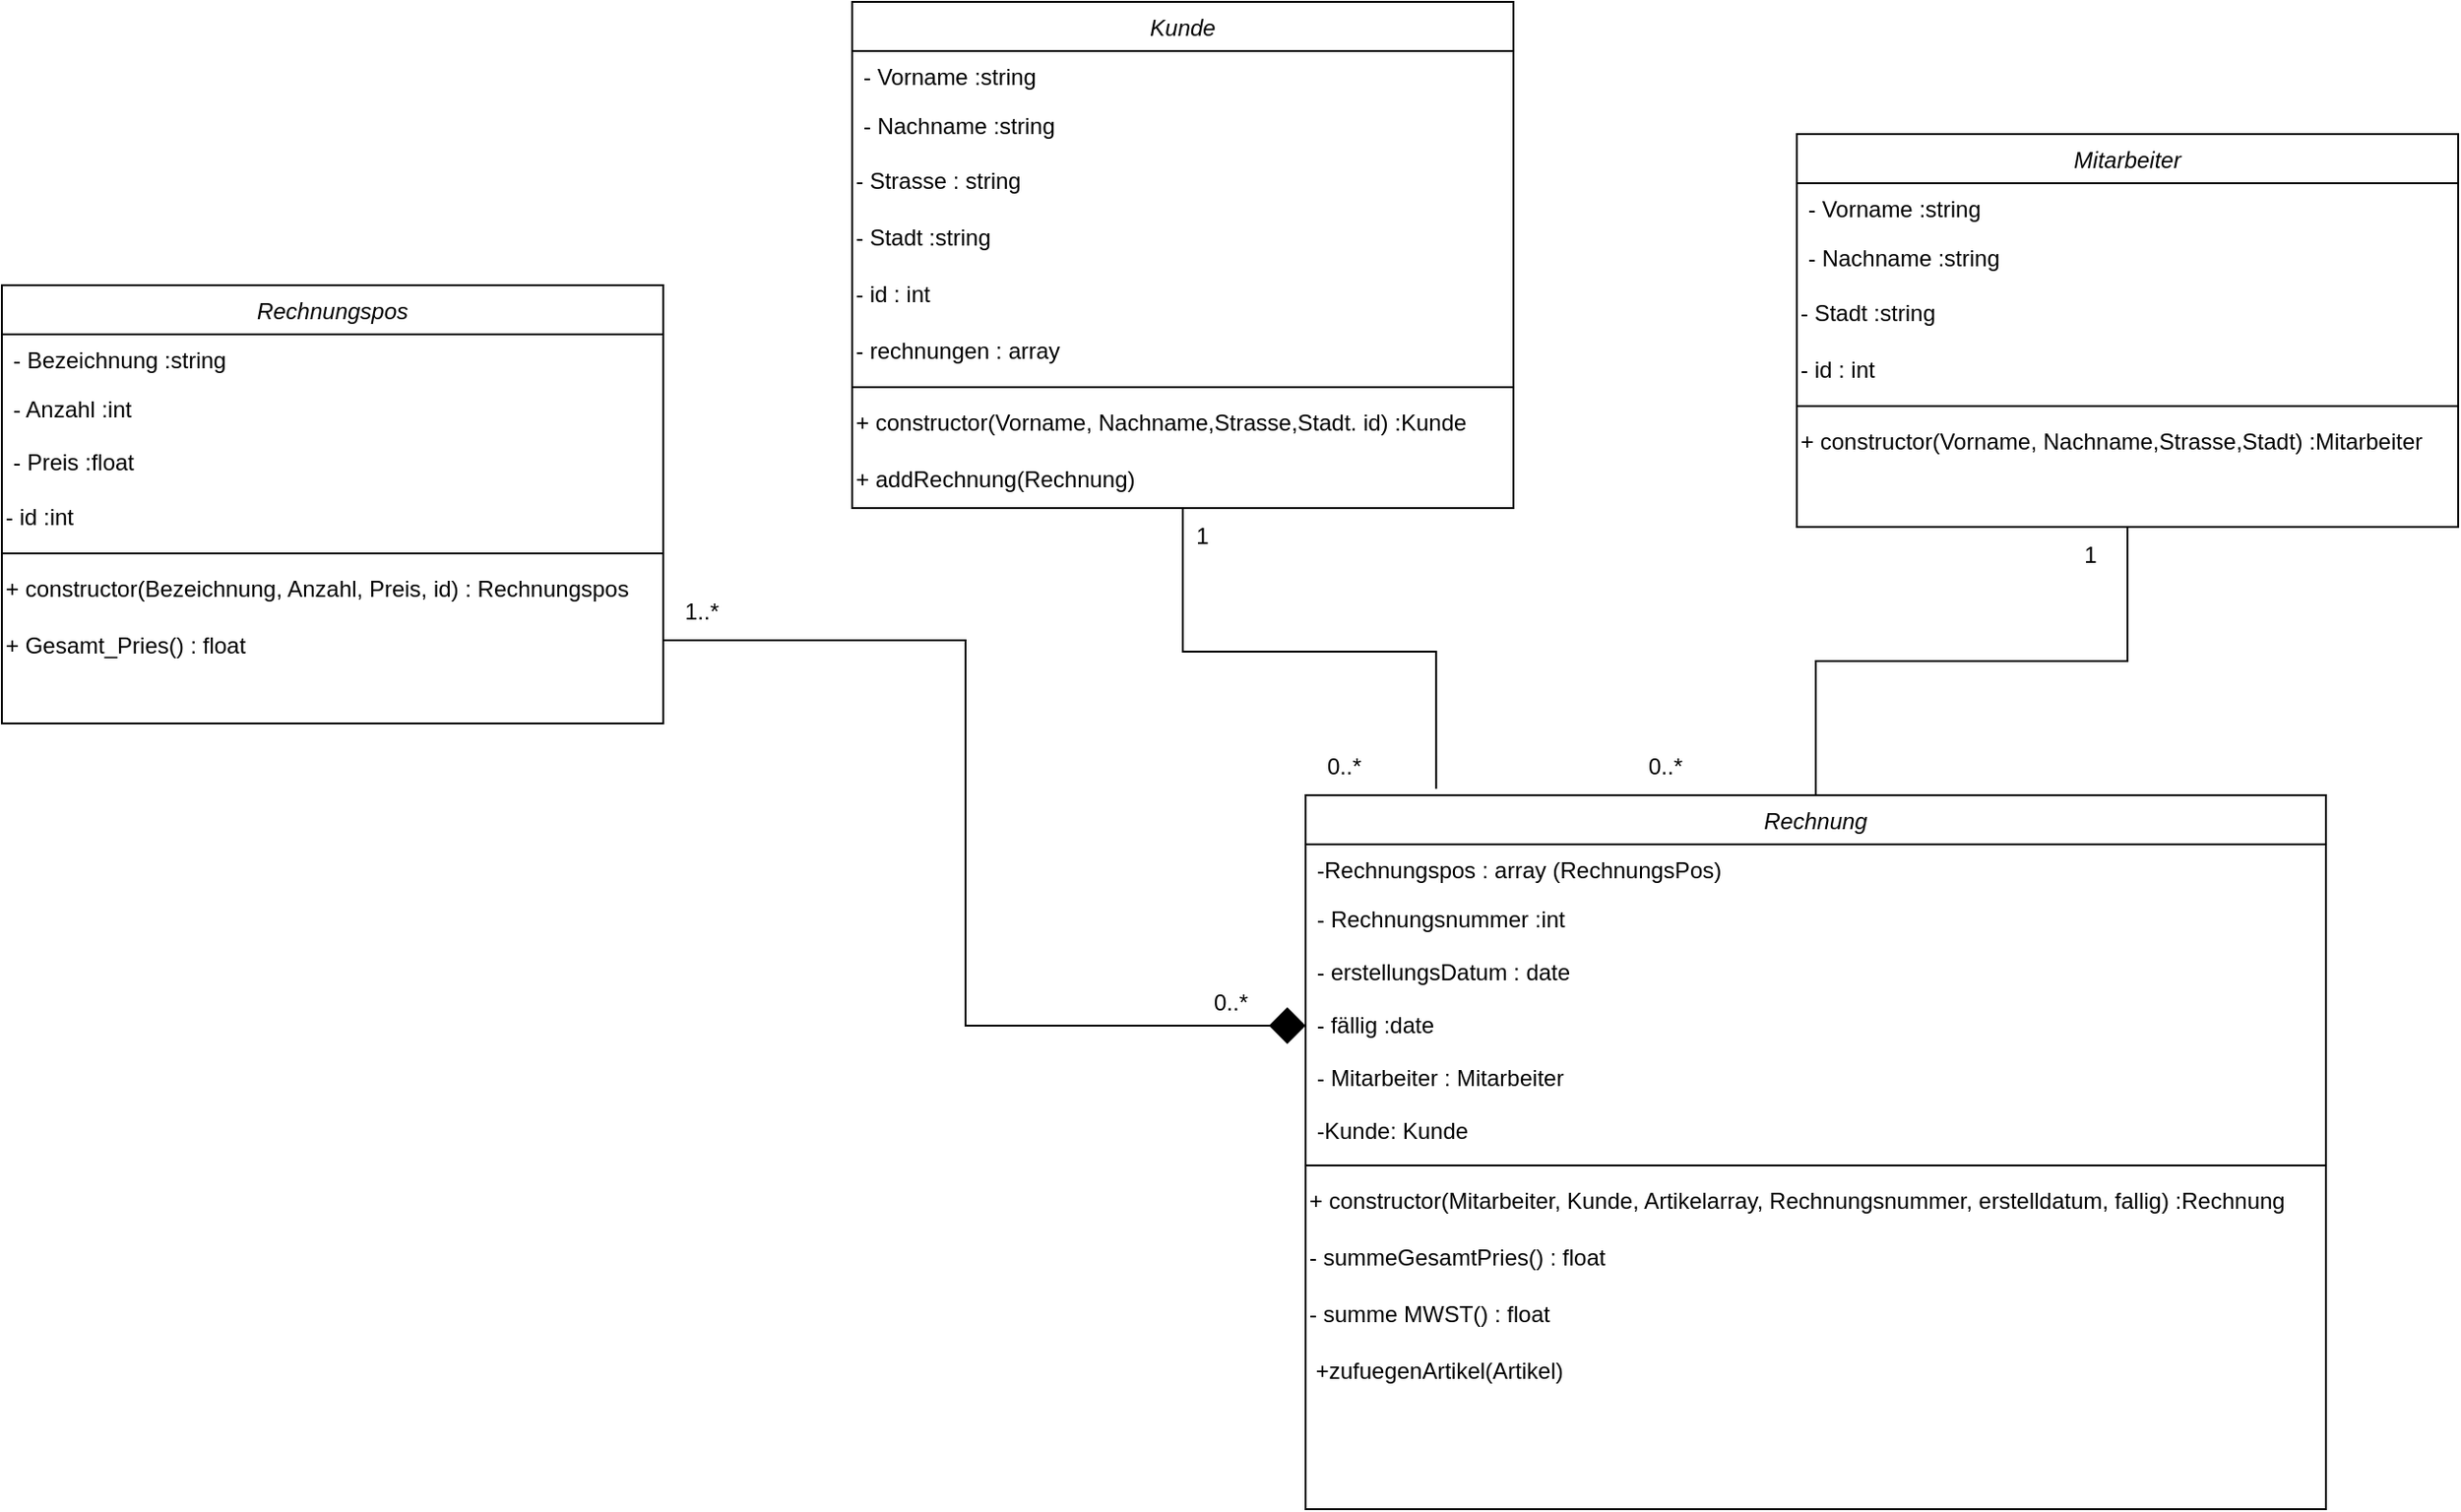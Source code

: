 <mxfile version="20.0.4" type="github">
  <diagram id="C5RBs43oDa-KdzZeNtuy" name="Page-1">
    <mxGraphModel dx="2265" dy="2041" grid="1" gridSize="10" guides="1" tooltips="1" connect="1" arrows="1" fold="1" page="1" pageScale="1" pageWidth="827" pageHeight="1169" math="0" shadow="0">
      <root>
        <mxCell id="WIyWlLk6GJQsqaUBKTNV-0" />
        <mxCell id="WIyWlLk6GJQsqaUBKTNV-1" parent="WIyWlLk6GJQsqaUBKTNV-0" />
        <mxCell id="ctB5kJom32_L0u5bQcOI-38" style="edgeStyle=orthogonalEdgeStyle;rounded=0;orthogonalLoop=1;jettySize=auto;html=1;entryX=0.128;entryY=-0.009;entryDx=0;entryDy=0;entryPerimeter=0;endArrow=none;endFill=0;startArrow=none;startFill=0;" edge="1" parent="WIyWlLk6GJQsqaUBKTNV-1" source="zkfFHV4jXpPFQw0GAbJ--0" target="ctB5kJom32_L0u5bQcOI-29">
          <mxGeometry relative="1" as="geometry" />
        </mxCell>
        <mxCell id="zkfFHV4jXpPFQw0GAbJ--0" value="Kunde" style="swimlane;fontStyle=2;align=center;verticalAlign=top;childLayout=stackLayout;horizontal=1;startSize=26;horizontalStack=0;resizeParent=1;resizeLast=0;collapsible=1;marginBottom=0;rounded=0;shadow=0;strokeWidth=1;" parent="WIyWlLk6GJQsqaUBKTNV-1" vertex="1">
          <mxGeometry x="130" y="-50" width="350" height="268" as="geometry">
            <mxRectangle x="220" y="120" width="160" height="26" as="alternateBounds" />
          </mxGeometry>
        </mxCell>
        <mxCell id="zkfFHV4jXpPFQw0GAbJ--1" value="- Vorname :string" style="text;align=left;verticalAlign=top;spacingLeft=4;spacingRight=4;overflow=hidden;rotatable=0;points=[[0,0.5],[1,0.5]];portConstraint=eastwest;" parent="zkfFHV4jXpPFQw0GAbJ--0" vertex="1">
          <mxGeometry y="26" width="350" height="26" as="geometry" />
        </mxCell>
        <mxCell id="zkfFHV4jXpPFQw0GAbJ--3" value="- Nachname :string&#xa;" style="text;align=left;verticalAlign=top;spacingLeft=4;spacingRight=4;overflow=hidden;rotatable=0;points=[[0,0.5],[1,0.5]];portConstraint=eastwest;rounded=0;shadow=0;html=0;" parent="zkfFHV4jXpPFQw0GAbJ--0" vertex="1">
          <mxGeometry y="52" width="350" height="28" as="geometry" />
        </mxCell>
        <mxCell id="ctB5kJom32_L0u5bQcOI-1" value="- Strasse : string" style="text;html=1;resizable=0;autosize=1;align=left;verticalAlign=middle;points=[];fillColor=none;strokeColor=none;rounded=0;" vertex="1" parent="zkfFHV4jXpPFQw0GAbJ--0">
          <mxGeometry y="80" width="350" height="30" as="geometry" />
        </mxCell>
        <mxCell id="ctB5kJom32_L0u5bQcOI-2" value="- Stadt :string" style="text;html=1;resizable=0;autosize=1;align=left;verticalAlign=middle;points=[];fillColor=none;strokeColor=none;rounded=0;" vertex="1" parent="zkfFHV4jXpPFQw0GAbJ--0">
          <mxGeometry y="110" width="350" height="30" as="geometry" />
        </mxCell>
        <mxCell id="ctB5kJom32_L0u5bQcOI-65" value="- id : int" style="text;html=1;resizable=0;autosize=1;align=left;verticalAlign=middle;points=[];fillColor=none;strokeColor=none;rounded=0;" vertex="1" parent="zkfFHV4jXpPFQw0GAbJ--0">
          <mxGeometry y="140" width="350" height="30" as="geometry" />
        </mxCell>
        <mxCell id="ctB5kJom32_L0u5bQcOI-70" value="- rechnungen : array" style="text;html=1;resizable=0;autosize=1;align=left;verticalAlign=middle;points=[];fillColor=none;strokeColor=none;rounded=0;" vertex="1" parent="zkfFHV4jXpPFQw0GAbJ--0">
          <mxGeometry y="170" width="350" height="30" as="geometry" />
        </mxCell>
        <mxCell id="zkfFHV4jXpPFQw0GAbJ--4" value="" style="line;html=1;strokeWidth=1;align=left;verticalAlign=middle;spacingTop=-1;spacingLeft=3;spacingRight=3;rotatable=0;labelPosition=right;points=[];portConstraint=eastwest;" parent="zkfFHV4jXpPFQw0GAbJ--0" vertex="1">
          <mxGeometry y="200" width="350" height="8" as="geometry" />
        </mxCell>
        <mxCell id="ctB5kJom32_L0u5bQcOI-63" value="+ constructor(Vorname, Nachname,Strasse,Stadt. id) :Kunde" style="text;html=1;resizable=0;autosize=1;align=left;verticalAlign=middle;points=[];fillColor=none;strokeColor=none;rounded=0;" vertex="1" parent="zkfFHV4jXpPFQw0GAbJ--0">
          <mxGeometry y="208" width="350" height="30" as="geometry" />
        </mxCell>
        <mxCell id="ctB5kJom32_L0u5bQcOI-71" value="+ addRechnung(Rechnung)" style="text;html=1;resizable=0;autosize=1;align=left;verticalAlign=middle;points=[];fillColor=none;strokeColor=none;rounded=0;" vertex="1" parent="zkfFHV4jXpPFQw0GAbJ--0">
          <mxGeometry y="238" width="350" height="30" as="geometry" />
        </mxCell>
        <mxCell id="ctB5kJom32_L0u5bQcOI-9" value="Mitarbeiter" style="swimlane;fontStyle=2;align=center;verticalAlign=top;childLayout=stackLayout;horizontal=1;startSize=26;horizontalStack=0;resizeParent=1;resizeLast=0;collapsible=1;marginBottom=0;rounded=0;shadow=0;strokeWidth=1;" vertex="1" parent="WIyWlLk6GJQsqaUBKTNV-1">
          <mxGeometry x="630" y="20" width="350" height="208" as="geometry">
            <mxRectangle x="220" y="120" width="160" height="26" as="alternateBounds" />
          </mxGeometry>
        </mxCell>
        <mxCell id="ctB5kJom32_L0u5bQcOI-10" value="- Vorname :string" style="text;align=left;verticalAlign=top;spacingLeft=4;spacingRight=4;overflow=hidden;rotatable=0;points=[[0,0.5],[1,0.5]];portConstraint=eastwest;" vertex="1" parent="ctB5kJom32_L0u5bQcOI-9">
          <mxGeometry y="26" width="350" height="26" as="geometry" />
        </mxCell>
        <mxCell id="ctB5kJom32_L0u5bQcOI-11" value="- Nachname :string&#xa;" style="text;align=left;verticalAlign=top;spacingLeft=4;spacingRight=4;overflow=hidden;rotatable=0;points=[[0,0.5],[1,0.5]];portConstraint=eastwest;rounded=0;shadow=0;html=0;" vertex="1" parent="ctB5kJom32_L0u5bQcOI-9">
          <mxGeometry y="52" width="350" height="28" as="geometry" />
        </mxCell>
        <mxCell id="ctB5kJom32_L0u5bQcOI-13" value="- Stadt :string" style="text;html=1;resizable=0;autosize=1;align=left;verticalAlign=middle;points=[];fillColor=none;strokeColor=none;rounded=0;" vertex="1" parent="ctB5kJom32_L0u5bQcOI-9">
          <mxGeometry y="80" width="350" height="30" as="geometry" />
        </mxCell>
        <mxCell id="ctB5kJom32_L0u5bQcOI-12" value="- id : int" style="text;html=1;resizable=0;autosize=1;align=left;verticalAlign=middle;points=[];fillColor=none;strokeColor=none;rounded=0;" vertex="1" parent="ctB5kJom32_L0u5bQcOI-9">
          <mxGeometry y="110" width="350" height="30" as="geometry" />
        </mxCell>
        <mxCell id="ctB5kJom32_L0u5bQcOI-14" value="" style="line;html=1;strokeWidth=1;align=left;verticalAlign=middle;spacingTop=-1;spacingLeft=3;spacingRight=3;rotatable=0;labelPosition=right;points=[];portConstraint=eastwest;" vertex="1" parent="ctB5kJom32_L0u5bQcOI-9">
          <mxGeometry y="140" width="350" height="8" as="geometry" />
        </mxCell>
        <mxCell id="ctB5kJom32_L0u5bQcOI-64" value="+ constructor(Vorname, Nachname,Strasse,Stadt) :Mitarbeiter" style="text;html=1;resizable=0;autosize=1;align=left;verticalAlign=middle;points=[];fillColor=none;strokeColor=none;rounded=0;" vertex="1" parent="ctB5kJom32_L0u5bQcOI-9">
          <mxGeometry y="148" width="350" height="30" as="geometry" />
        </mxCell>
        <mxCell id="ctB5kJom32_L0u5bQcOI-21" value="Rechnungspos" style="swimlane;fontStyle=2;align=center;verticalAlign=top;childLayout=stackLayout;horizontal=1;startSize=26;horizontalStack=0;resizeParent=1;resizeLast=0;collapsible=1;marginBottom=0;rounded=0;shadow=0;strokeWidth=1;" vertex="1" parent="WIyWlLk6GJQsqaUBKTNV-1">
          <mxGeometry x="-320" y="100" width="350" height="232" as="geometry">
            <mxRectangle x="220" y="120" width="160" height="26" as="alternateBounds" />
          </mxGeometry>
        </mxCell>
        <mxCell id="ctB5kJom32_L0u5bQcOI-16" value="- Bezeichnung :string" style="text;align=left;verticalAlign=top;spacingLeft=4;spacingRight=4;overflow=hidden;rotatable=0;points=[[0,0.5],[1,0.5]];portConstraint=eastwest;" vertex="1" parent="ctB5kJom32_L0u5bQcOI-21">
          <mxGeometry y="26" width="350" height="26" as="geometry" />
        </mxCell>
        <mxCell id="ctB5kJom32_L0u5bQcOI-23" value="- Anzahl :int" style="text;align=left;verticalAlign=top;spacingLeft=4;spacingRight=4;overflow=hidden;rotatable=0;points=[[0,0.5],[1,0.5]];portConstraint=eastwest;rounded=0;shadow=0;html=0;" vertex="1" parent="ctB5kJom32_L0u5bQcOI-21">
          <mxGeometry y="52" width="350" height="28" as="geometry" />
        </mxCell>
        <mxCell id="ctB5kJom32_L0u5bQcOI-17" value="- Preis :float&#xa;" style="text;align=left;verticalAlign=top;spacingLeft=4;spacingRight=4;overflow=hidden;rotatable=0;points=[[0,0.5],[1,0.5]];portConstraint=eastwest;rounded=0;shadow=0;html=0;" vertex="1" parent="ctB5kJom32_L0u5bQcOI-21">
          <mxGeometry y="80" width="350" height="28" as="geometry" />
        </mxCell>
        <mxCell id="ctB5kJom32_L0u5bQcOI-19" value="- id :int" style="text;html=1;resizable=0;autosize=1;align=left;verticalAlign=middle;points=[];fillColor=none;strokeColor=none;rounded=0;" vertex="1" parent="ctB5kJom32_L0u5bQcOI-21">
          <mxGeometry y="108" width="350" height="30" as="geometry" />
        </mxCell>
        <mxCell id="ctB5kJom32_L0u5bQcOI-25" value="" style="line;html=1;strokeWidth=1;align=left;verticalAlign=middle;spacingTop=-1;spacingLeft=3;spacingRight=3;rotatable=0;labelPosition=right;points=[];portConstraint=eastwest;" vertex="1" parent="ctB5kJom32_L0u5bQcOI-21">
          <mxGeometry y="138" width="350" height="8" as="geometry" />
        </mxCell>
        <mxCell id="ctB5kJom32_L0u5bQcOI-61" value="+ constructor(Bezeichnung, Anzahl, Preis, id) : Rechnungspos" style="text;html=1;resizable=0;autosize=1;align=left;verticalAlign=middle;points=[];fillColor=none;strokeColor=none;rounded=0;" vertex="1" parent="ctB5kJom32_L0u5bQcOI-21">
          <mxGeometry y="146" width="350" height="30" as="geometry" />
        </mxCell>
        <mxCell id="ctB5kJom32_L0u5bQcOI-24" value="+ Gesamt_Pries() : float" style="text;html=1;resizable=0;autosize=1;align=left;verticalAlign=middle;points=[];fillColor=none;strokeColor=none;rounded=0;" vertex="1" parent="ctB5kJom32_L0u5bQcOI-21">
          <mxGeometry y="176" width="350" height="30" as="geometry" />
        </mxCell>
        <mxCell id="ctB5kJom32_L0u5bQcOI-43" value="" style="edgeStyle=orthogonalEdgeStyle;rounded=0;orthogonalLoop=1;jettySize=auto;html=1;startArrow=none;startFill=0;endArrow=none;endFill=0;entryX=0.5;entryY=1;entryDx=0;entryDy=0;" edge="1" parent="WIyWlLk6GJQsqaUBKTNV-1" source="ctB5kJom32_L0u5bQcOI-29" target="ctB5kJom32_L0u5bQcOI-9">
          <mxGeometry relative="1" as="geometry" />
        </mxCell>
        <mxCell id="ctB5kJom32_L0u5bQcOI-29" value="Rechnung" style="swimlane;fontStyle=2;align=center;verticalAlign=top;childLayout=stackLayout;horizontal=1;startSize=26;horizontalStack=0;resizeParent=1;resizeLast=0;collapsible=1;marginBottom=0;rounded=0;shadow=0;strokeWidth=1;" vertex="1" parent="WIyWlLk6GJQsqaUBKTNV-1">
          <mxGeometry x="370" y="370" width="540" height="378" as="geometry">
            <mxRectangle x="220" y="120" width="160" height="26" as="alternateBounds" />
          </mxGeometry>
        </mxCell>
        <mxCell id="ctB5kJom32_L0u5bQcOI-30" value="-Rechnungspos : array (RechnungsPos)" style="text;align=left;verticalAlign=top;spacingLeft=4;spacingRight=4;overflow=hidden;rotatable=0;points=[[0,0.5],[1,0.5]];portConstraint=eastwest;" vertex="1" parent="ctB5kJom32_L0u5bQcOI-29">
          <mxGeometry y="26" width="540" height="26" as="geometry" />
        </mxCell>
        <mxCell id="ctB5kJom32_L0u5bQcOI-31" value="- Rechnungsnummer :int" style="text;align=left;verticalAlign=top;spacingLeft=4;spacingRight=4;overflow=hidden;rotatable=0;points=[[0,0.5],[1,0.5]];portConstraint=eastwest;rounded=0;shadow=0;html=0;" vertex="1" parent="ctB5kJom32_L0u5bQcOI-29">
          <mxGeometry y="52" width="540" height="28" as="geometry" />
        </mxCell>
        <mxCell id="ctB5kJom32_L0u5bQcOI-34" value="- erstellungsDatum : date" style="text;align=left;verticalAlign=top;spacingLeft=4;spacingRight=4;overflow=hidden;rotatable=0;points=[[0,0.5],[1,0.5]];portConstraint=eastwest;rounded=0;shadow=0;html=0;" vertex="1" parent="ctB5kJom32_L0u5bQcOI-29">
          <mxGeometry y="80" width="540" height="28" as="geometry" />
        </mxCell>
        <mxCell id="ctB5kJom32_L0u5bQcOI-35" value="- fällig :date" style="text;align=left;verticalAlign=top;spacingLeft=4;spacingRight=4;overflow=hidden;rotatable=0;points=[[0,0.5],[1,0.5]];portConstraint=eastwest;rounded=0;shadow=0;html=0;" vertex="1" parent="ctB5kJom32_L0u5bQcOI-29">
          <mxGeometry y="108" width="540" height="28" as="geometry" />
        </mxCell>
        <mxCell id="ctB5kJom32_L0u5bQcOI-58" value="- Mitarbeiter : Mitarbeiter" style="text;align=left;verticalAlign=top;spacingLeft=4;spacingRight=4;overflow=hidden;rotatable=0;points=[[0,0.5],[1,0.5]];portConstraint=eastwest;rounded=0;shadow=0;html=0;" vertex="1" parent="ctB5kJom32_L0u5bQcOI-29">
          <mxGeometry y="136" width="540" height="28" as="geometry" />
        </mxCell>
        <mxCell id="ctB5kJom32_L0u5bQcOI-59" value="-Kunde: Kunde" style="text;align=left;verticalAlign=top;spacingLeft=4;spacingRight=4;overflow=hidden;rotatable=0;points=[[0,0.5],[1,0.5]];portConstraint=eastwest;rounded=0;shadow=0;html=0;" vertex="1" parent="ctB5kJom32_L0u5bQcOI-29">
          <mxGeometry y="164" width="540" height="28" as="geometry" />
        </mxCell>
        <mxCell id="ctB5kJom32_L0u5bQcOI-32" value="" style="line;html=1;strokeWidth=1;align=left;verticalAlign=middle;spacingTop=-1;spacingLeft=3;spacingRight=3;rotatable=0;labelPosition=right;points=[];portConstraint=eastwest;" vertex="1" parent="ctB5kJom32_L0u5bQcOI-29">
          <mxGeometry y="192" width="540" height="8" as="geometry" />
        </mxCell>
        <mxCell id="ctB5kJom32_L0u5bQcOI-57" value="+ constructor(Mitarbeiter, Kunde, Artikelarray, Rechnungsnummer, erstelldatum, fallig) :Rechnung" style="text;html=1;resizable=0;autosize=1;align=left;verticalAlign=middle;points=[];fillColor=none;strokeColor=none;rounded=0;" vertex="1" parent="ctB5kJom32_L0u5bQcOI-29">
          <mxGeometry y="200" width="540" height="30" as="geometry" />
        </mxCell>
        <mxCell id="ctB5kJom32_L0u5bQcOI-33" value="- summeGesamtPries() : float" style="text;html=1;resizable=0;autosize=1;align=left;verticalAlign=middle;points=[];fillColor=none;strokeColor=none;rounded=0;" vertex="1" parent="ctB5kJom32_L0u5bQcOI-29">
          <mxGeometry y="230" width="540" height="30" as="geometry" />
        </mxCell>
        <mxCell id="ctB5kJom32_L0u5bQcOI-36" value="- summe MWST() : float" style="text;html=1;resizable=0;autosize=1;align=left;verticalAlign=middle;points=[];fillColor=none;strokeColor=none;rounded=0;" vertex="1" parent="ctB5kJom32_L0u5bQcOI-29">
          <mxGeometry y="260" width="540" height="30" as="geometry" />
        </mxCell>
        <mxCell id="ctB5kJom32_L0u5bQcOI-53" value="&amp;nbsp;+zufuegenArtikel(Artikel)" style="text;html=1;resizable=0;autosize=1;align=left;verticalAlign=middle;points=[];fillColor=none;strokeColor=none;rounded=0;" vertex="1" parent="ctB5kJom32_L0u5bQcOI-29">
          <mxGeometry y="290" width="540" height="30" as="geometry" />
        </mxCell>
        <mxCell id="ctB5kJom32_L0u5bQcOI-56" style="text;html=1;resizable=0;autosize=1;align=left;verticalAlign=middle;points=[];fillColor=none;strokeColor=none;rounded=0;" vertex="1" parent="ctB5kJom32_L0u5bQcOI-29">
          <mxGeometry y="320" width="540" height="30" as="geometry" />
        </mxCell>
        <mxCell id="ctB5kJom32_L0u5bQcOI-42" value="" style="edgeStyle=orthogonalEdgeStyle;rounded=0;orthogonalLoop=1;jettySize=auto;html=1;startArrow=none;startFill=0;endArrow=diamond;endFill=1;startSize=15;endSize=17;" edge="1" parent="WIyWlLk6GJQsqaUBKTNV-1" source="ctB5kJom32_L0u5bQcOI-25" target="ctB5kJom32_L0u5bQcOI-35">
          <mxGeometry relative="1" as="geometry">
            <Array as="points">
              <mxPoint x="30" y="288" />
              <mxPoint x="190" y="288" />
              <mxPoint x="190" y="492" />
            </Array>
          </mxGeometry>
        </mxCell>
        <mxCell id="ctB5kJom32_L0u5bQcOI-44" value="0..*" style="text;html=1;resizable=0;autosize=1;align=center;verticalAlign=middle;points=[];fillColor=none;strokeColor=none;rounded=0;" vertex="1" parent="WIyWlLk6GJQsqaUBKTNV-1">
          <mxGeometry x="310" y="465" width="40" height="30" as="geometry" />
        </mxCell>
        <mxCell id="ctB5kJom32_L0u5bQcOI-46" value="1" style="text;html=1;resizable=0;autosize=1;align=center;verticalAlign=middle;points=[];fillColor=none;strokeColor=none;rounded=0;" vertex="1" parent="WIyWlLk6GJQsqaUBKTNV-1">
          <mxGeometry x="300" y="218" width="30" height="30" as="geometry" />
        </mxCell>
        <mxCell id="ctB5kJom32_L0u5bQcOI-48" value="0..*" style="text;html=1;resizable=0;autosize=1;align=center;verticalAlign=middle;points=[];fillColor=none;strokeColor=none;rounded=0;" vertex="1" parent="WIyWlLk6GJQsqaUBKTNV-1">
          <mxGeometry x="370" y="340" width="40" height="30" as="geometry" />
        </mxCell>
        <mxCell id="ctB5kJom32_L0u5bQcOI-49" value="1" style="text;html=1;resizable=0;autosize=1;align=center;verticalAlign=middle;points=[];fillColor=none;strokeColor=none;rounded=0;" vertex="1" parent="WIyWlLk6GJQsqaUBKTNV-1">
          <mxGeometry x="770" y="228" width="30" height="30" as="geometry" />
        </mxCell>
        <mxCell id="ctB5kJom32_L0u5bQcOI-50" value="0..*" style="text;html=1;resizable=0;autosize=1;align=center;verticalAlign=middle;points=[];fillColor=none;strokeColor=none;rounded=0;" vertex="1" parent="WIyWlLk6GJQsqaUBKTNV-1">
          <mxGeometry x="540" y="340" width="40" height="30" as="geometry" />
        </mxCell>
        <mxCell id="ctB5kJom32_L0u5bQcOI-51" value="1..*" style="text;html=1;resizable=0;autosize=1;align=center;verticalAlign=middle;points=[];fillColor=none;strokeColor=none;rounded=0;" vertex="1" parent="WIyWlLk6GJQsqaUBKTNV-1">
          <mxGeometry x="30" y="258" width="40" height="30" as="geometry" />
        </mxCell>
      </root>
    </mxGraphModel>
  </diagram>
</mxfile>
